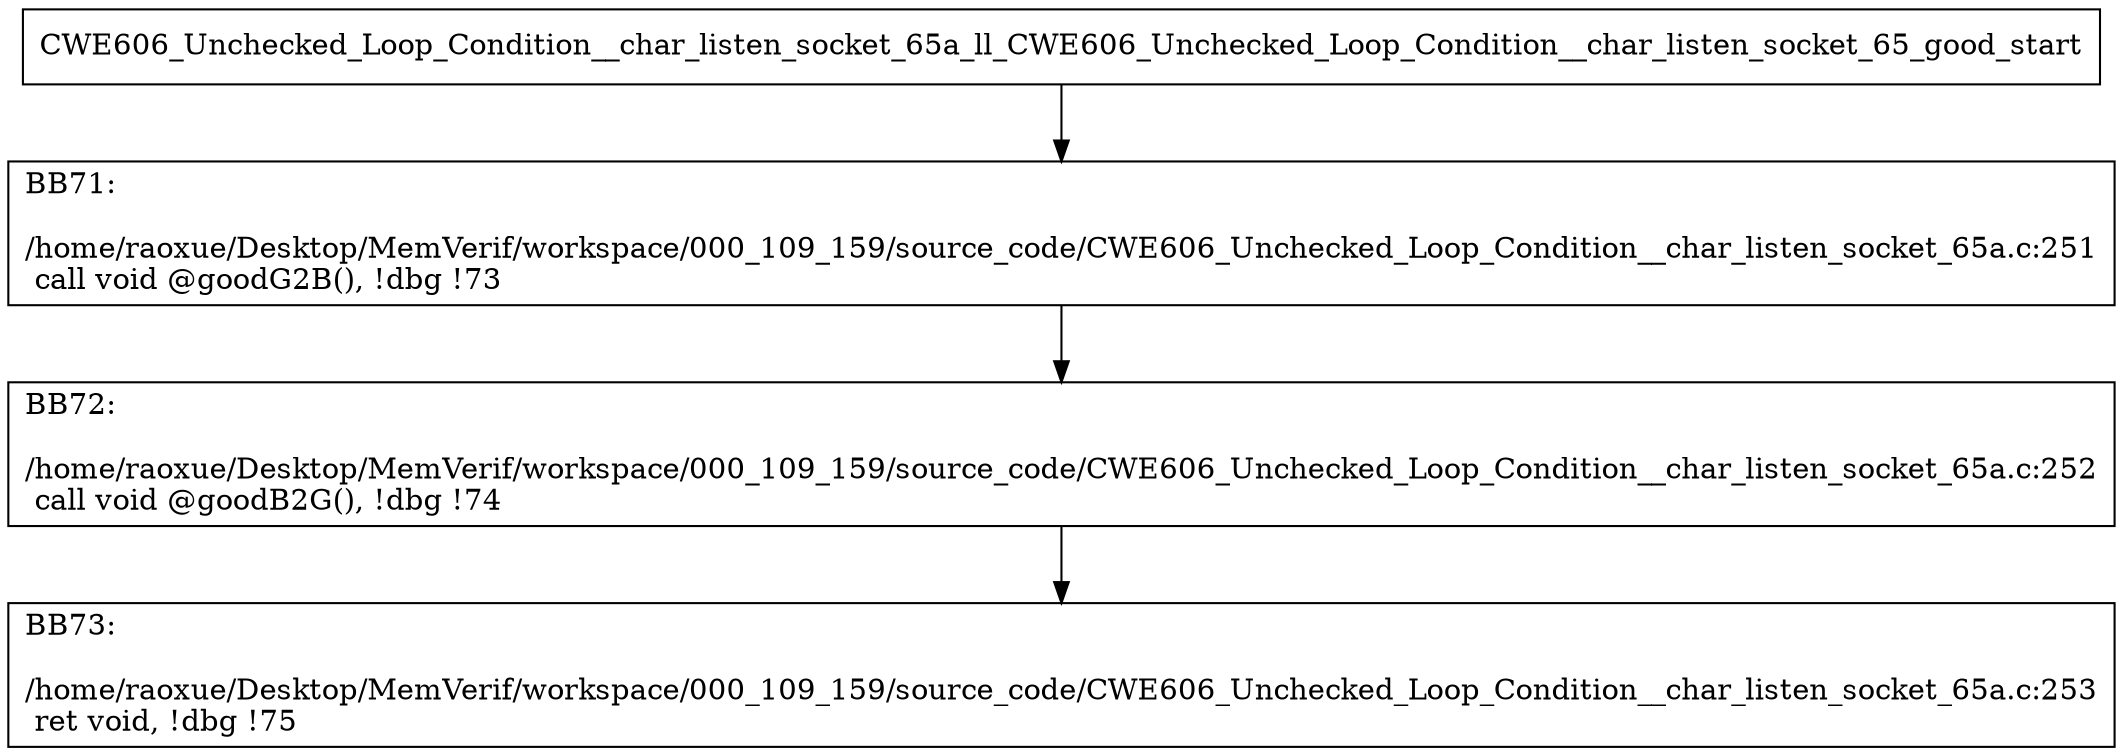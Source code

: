 digraph "CFG for'CWE606_Unchecked_Loop_Condition__char_listen_socket_65a_ll_CWE606_Unchecked_Loop_Condition__char_listen_socket_65_good' function" {
	BBCWE606_Unchecked_Loop_Condition__char_listen_socket_65a_ll_CWE606_Unchecked_Loop_Condition__char_listen_socket_65_good_start[shape=record,label="{CWE606_Unchecked_Loop_Condition__char_listen_socket_65a_ll_CWE606_Unchecked_Loop_Condition__char_listen_socket_65_good_start}"];
	BBCWE606_Unchecked_Loop_Condition__char_listen_socket_65a_ll_CWE606_Unchecked_Loop_Condition__char_listen_socket_65_good_start-> CWE606_Unchecked_Loop_Condition__char_listen_socket_65a_ll_CWE606_Unchecked_Loop_Condition__char_listen_socket_65_goodBB71;
	CWE606_Unchecked_Loop_Condition__char_listen_socket_65a_ll_CWE606_Unchecked_Loop_Condition__char_listen_socket_65_goodBB71 [shape=record, label="{BB71:\l\l/home/raoxue/Desktop/MemVerif/workspace/000_109_159/source_code/CWE606_Unchecked_Loop_Condition__char_listen_socket_65a.c:251\l
  call void @goodG2B(), !dbg !73\l
}"];
	CWE606_Unchecked_Loop_Condition__char_listen_socket_65a_ll_CWE606_Unchecked_Loop_Condition__char_listen_socket_65_goodBB71-> CWE606_Unchecked_Loop_Condition__char_listen_socket_65a_ll_CWE606_Unchecked_Loop_Condition__char_listen_socket_65_goodBB72;
	CWE606_Unchecked_Loop_Condition__char_listen_socket_65a_ll_CWE606_Unchecked_Loop_Condition__char_listen_socket_65_goodBB72 [shape=record, label="{BB72:\l\l/home/raoxue/Desktop/MemVerif/workspace/000_109_159/source_code/CWE606_Unchecked_Loop_Condition__char_listen_socket_65a.c:252\l
  call void @goodB2G(), !dbg !74\l
}"];
	CWE606_Unchecked_Loop_Condition__char_listen_socket_65a_ll_CWE606_Unchecked_Loop_Condition__char_listen_socket_65_goodBB72-> CWE606_Unchecked_Loop_Condition__char_listen_socket_65a_ll_CWE606_Unchecked_Loop_Condition__char_listen_socket_65_goodBB73;
	CWE606_Unchecked_Loop_Condition__char_listen_socket_65a_ll_CWE606_Unchecked_Loop_Condition__char_listen_socket_65_goodBB73 [shape=record, label="{BB73:\l\l/home/raoxue/Desktop/MemVerif/workspace/000_109_159/source_code/CWE606_Unchecked_Loop_Condition__char_listen_socket_65a.c:253\l
  ret void, !dbg !75\l
}"];
}
